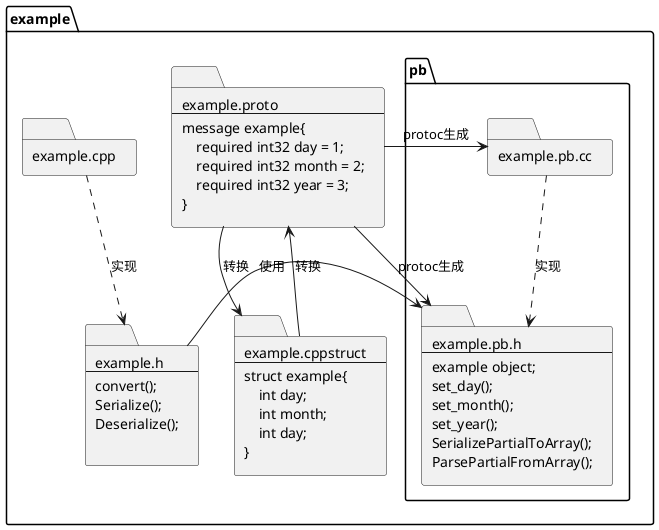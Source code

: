 @startuml
folder example.proto[
    example.proto
    ---
    message example{
        required int32 day = 1;
        required int32 month = 2;
        required int32 year = 3;
    }
]
folder example.pb.h[
    example.pb.h
    ---
    example object;
    set_day();
    set_month();
    set_year();
    SerializePartialToArray();
    ParsePartialFromArray();
]

folder example.pb.cc[
    example.pb.cc
]

folder example.h[
    example.h
    ---
    convert();
    Serialize();
    Deserialize();

]

folder example.cpp[
    example.cpp
]

folder example.cppstruct[
    example.cppstruct
    ---
    struct example{
        int day;
        int month;
        int day;
    }
]
example.cpp ..> example.h : 实现
example.proto --> example.pb.h : protoc生成
example.proto -> example.pb.cc : protoc生成

example.pb.cc ..> example.pb.h : 实现

example.h --left-> example.pb.h : 使用
example.cppstruct -up-> example.proto : 转换
example.proto -down-> example.cppstruct : 转换
@enduml
